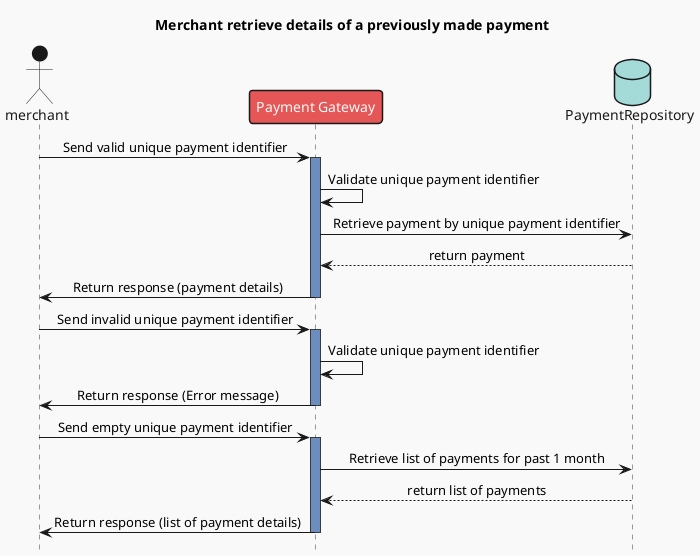 @startuml
!theme mars

title Merchant retrieve details of a previously made payment
skinparam sequenceMessageAlign center
hide footbox
actor merchant

participant "Payment Gateway" as PaymentGateway
database PaymentRepository


merchant -> PaymentGateway : Send valid unique payment identifier
activate PaymentGateway #6C8EBF
PaymentGateway -> PaymentGateway : Validate unique payment identifier
PaymentGateway -> PaymentRepository : Retrieve payment by unique payment identifier
PaymentGateway <-- PaymentRepository :  return payment
PaymentGateway -> merchant : Return response (payment details)
deactivate PaymentGateway

merchant -> PaymentGateway : Send invalid unique payment identifier
activate PaymentGateway #6C8EBF
PaymentGateway -> PaymentGateway : Validate unique payment identifier
PaymentGateway -> merchant : Return response (Error message)
deactivate PaymentGateway

merchant -> PaymentGateway : Send empty unique payment identifier
activate PaymentGateway #6C8EBF
PaymentGateway -> PaymentRepository : Retrieve list of payments for past 1 month
PaymentGateway <-- PaymentRepository :  return list of payments
PaymentGateway -> merchant : Return response (list of payment details)
deactivate PaymentGateway

@enduml
